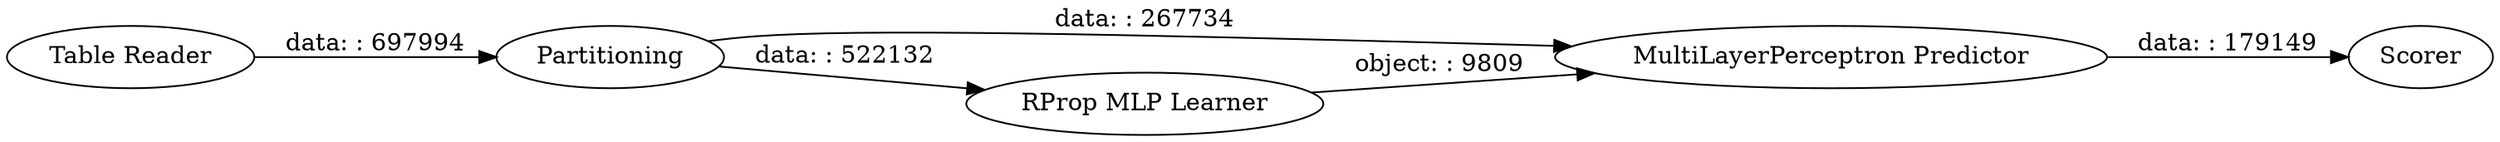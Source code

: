 digraph {
	"-1933414023037902642_743" [label="MultiLayerPerceptron Predictor"]
	"-1933414023037902642_745" [label=Scorer]
	"-1933414023037902642_744" [label=Partitioning]
	"-1933414023037902642_739" [label="Table Reader"]
	"-1933414023037902642_742" [label="RProp MLP Learner"]
	"-1933414023037902642_742" -> "-1933414023037902642_743" [label="object: : 9809"]
	"-1933414023037902642_743" -> "-1933414023037902642_745" [label="data: : 179149"]
	"-1933414023037902642_744" -> "-1933414023037902642_743" [label="data: : 267734"]
	"-1933414023037902642_739" -> "-1933414023037902642_744" [label="data: : 697994"]
	"-1933414023037902642_744" -> "-1933414023037902642_742" [label="data: : 522132"]
	rankdir=LR
}
